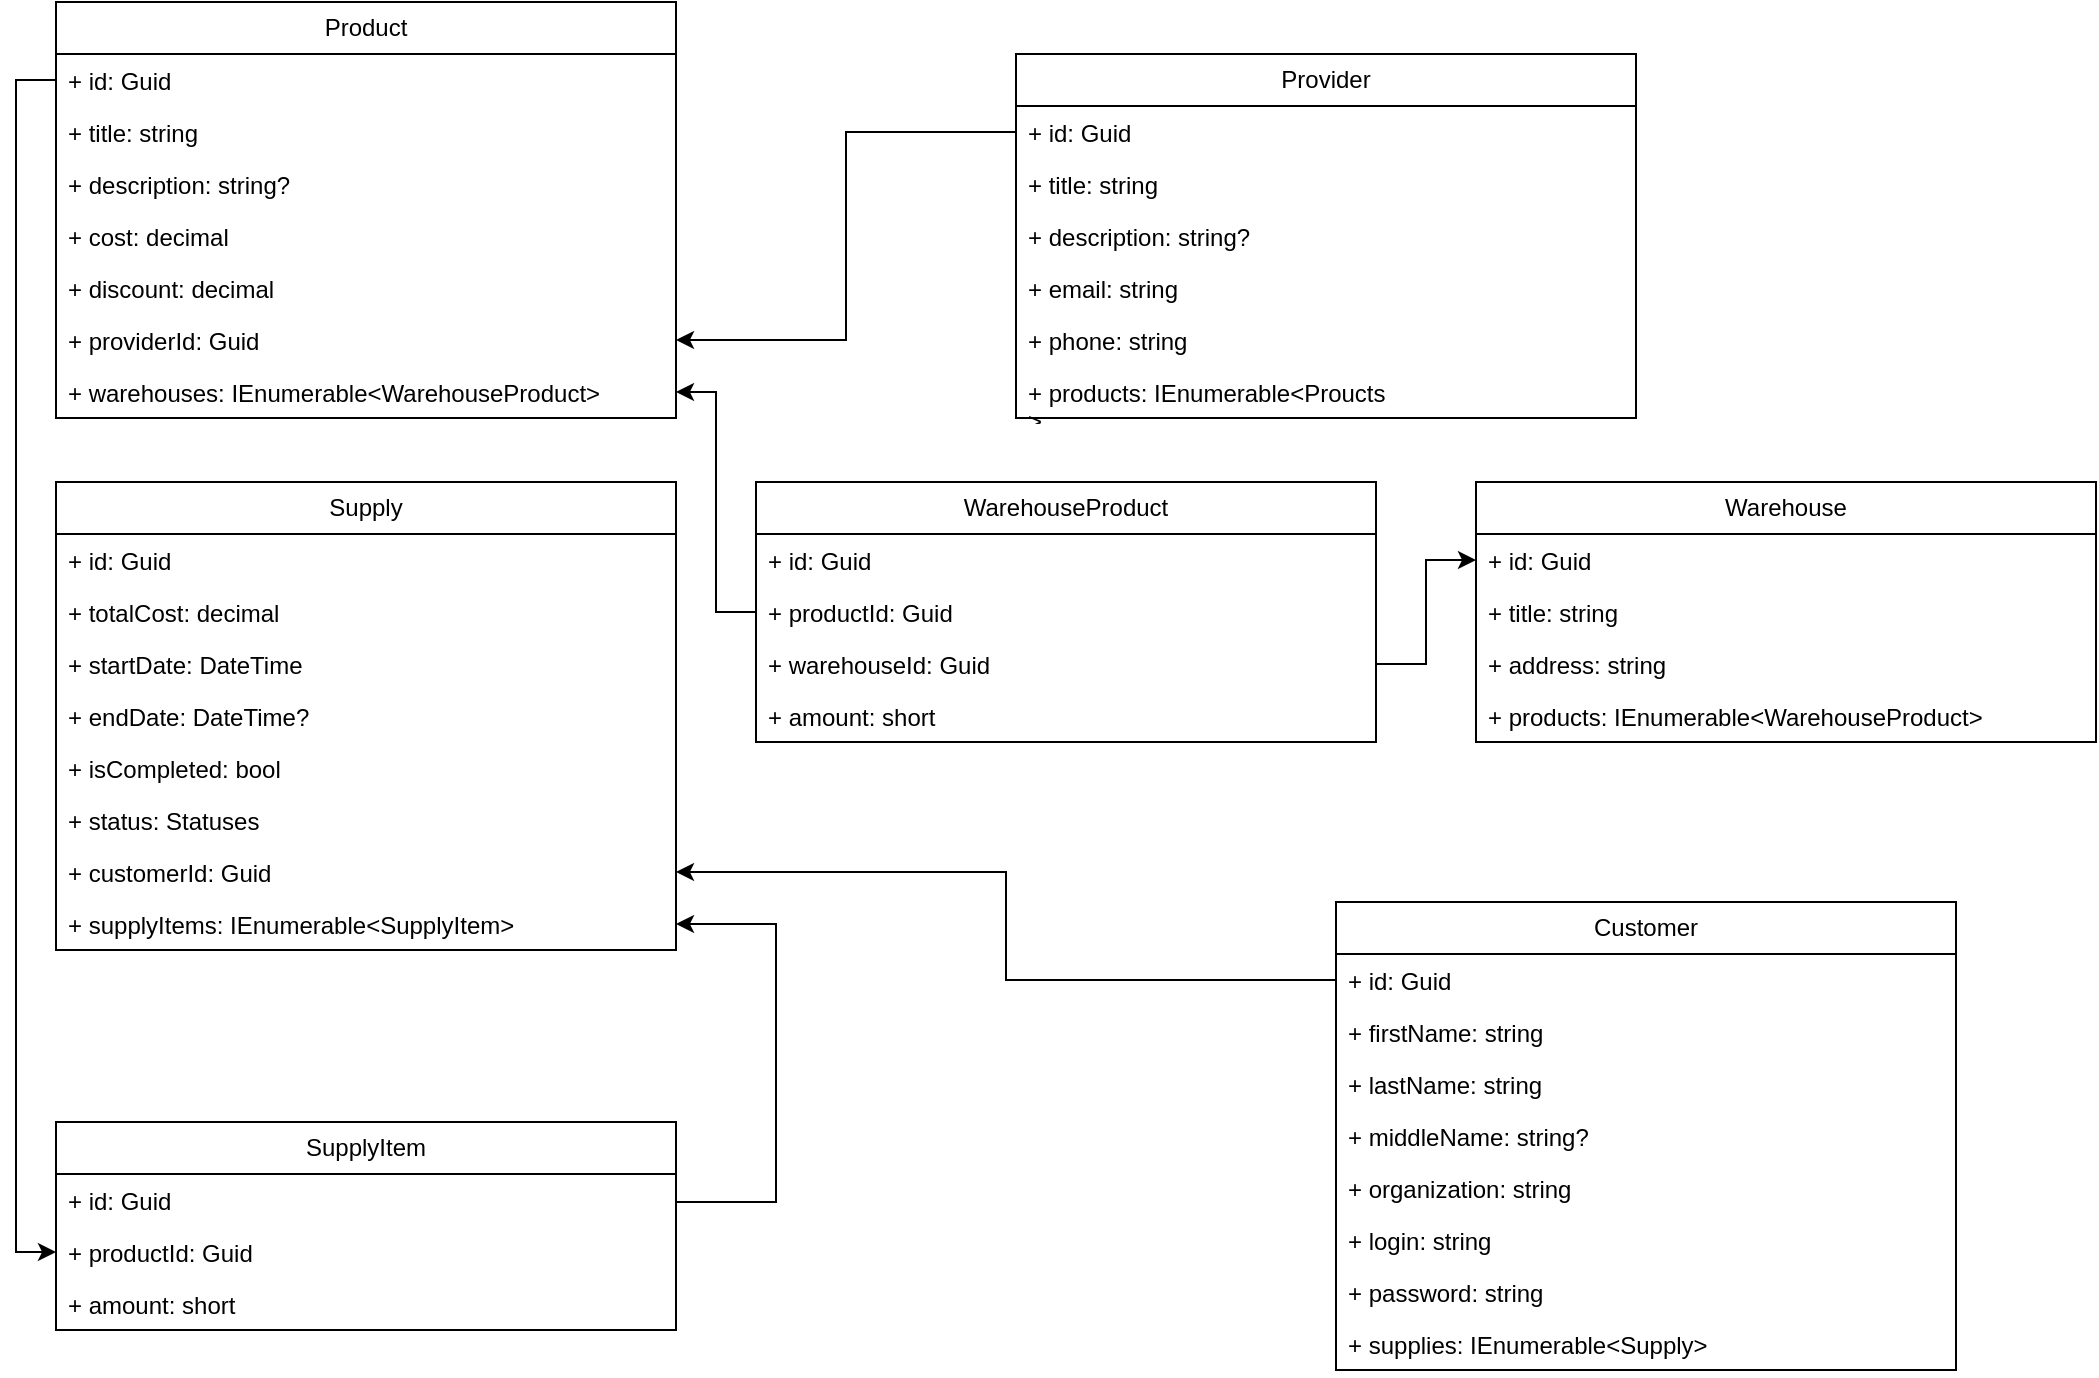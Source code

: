 <mxfile version="24.7.17">
  <diagram name="Страница — 1" id="dKa7TUHsfQtr3t0TJ6jG">
    <mxGraphModel dx="1195" dy="703" grid="1" gridSize="10" guides="1" tooltips="1" connect="1" arrows="1" fold="1" page="1" pageScale="1" pageWidth="827" pageHeight="1169" math="0" shadow="0">
      <root>
        <mxCell id="0" />
        <mxCell id="1" parent="0" />
        <mxCell id="sdEE0yO3-pFK95cnUZzF-1" value="Product" style="swimlane;fontStyle=0;childLayout=stackLayout;horizontal=1;startSize=26;fillColor=none;horizontalStack=0;resizeParent=1;resizeParentMax=0;resizeLast=0;collapsible=1;marginBottom=0;whiteSpace=wrap;html=1;" vertex="1" parent="1">
          <mxGeometry x="50" y="60" width="310" height="208" as="geometry" />
        </mxCell>
        <mxCell id="sdEE0yO3-pFK95cnUZzF-5" value="+ id: Guid" style="text;strokeColor=none;fillColor=none;align=left;verticalAlign=top;spacingLeft=4;spacingRight=4;overflow=hidden;rotatable=0;points=[[0,0.5],[1,0.5]];portConstraint=eastwest;whiteSpace=wrap;html=1;" vertex="1" parent="sdEE0yO3-pFK95cnUZzF-1">
          <mxGeometry y="26" width="310" height="26" as="geometry" />
        </mxCell>
        <mxCell id="sdEE0yO3-pFK95cnUZzF-2" value="+ title: string" style="text;strokeColor=none;fillColor=none;align=left;verticalAlign=top;spacingLeft=4;spacingRight=4;overflow=hidden;rotatable=0;points=[[0,0.5],[1,0.5]];portConstraint=eastwest;whiteSpace=wrap;html=1;" vertex="1" parent="sdEE0yO3-pFK95cnUZzF-1">
          <mxGeometry y="52" width="310" height="26" as="geometry" />
        </mxCell>
        <mxCell id="sdEE0yO3-pFK95cnUZzF-3" value="+ description: string?" style="text;strokeColor=none;fillColor=none;align=left;verticalAlign=top;spacingLeft=4;spacingRight=4;overflow=hidden;rotatable=0;points=[[0,0.5],[1,0.5]];portConstraint=eastwest;whiteSpace=wrap;html=1;" vertex="1" parent="sdEE0yO3-pFK95cnUZzF-1">
          <mxGeometry y="78" width="310" height="26" as="geometry" />
        </mxCell>
        <mxCell id="sdEE0yO3-pFK95cnUZzF-31" value="+ cost: decimal" style="text;strokeColor=none;fillColor=none;align=left;verticalAlign=top;spacingLeft=4;spacingRight=4;overflow=hidden;rotatable=0;points=[[0,0.5],[1,0.5]];portConstraint=eastwest;whiteSpace=wrap;html=1;" vertex="1" parent="sdEE0yO3-pFK95cnUZzF-1">
          <mxGeometry y="104" width="310" height="26" as="geometry" />
        </mxCell>
        <mxCell id="sdEE0yO3-pFK95cnUZzF-41" value="+ discount: decimal" style="text;strokeColor=none;fillColor=none;align=left;verticalAlign=top;spacingLeft=4;spacingRight=4;overflow=hidden;rotatable=0;points=[[0,0.5],[1,0.5]];portConstraint=eastwest;whiteSpace=wrap;html=1;" vertex="1" parent="sdEE0yO3-pFK95cnUZzF-1">
          <mxGeometry y="130" width="310" height="26" as="geometry" />
        </mxCell>
        <mxCell id="sdEE0yO3-pFK95cnUZzF-44" value="+ providerId: Guid" style="text;strokeColor=none;fillColor=none;align=left;verticalAlign=top;spacingLeft=4;spacingRight=4;overflow=hidden;rotatable=0;points=[[0,0.5],[1,0.5]];portConstraint=eastwest;whiteSpace=wrap;html=1;" vertex="1" parent="sdEE0yO3-pFK95cnUZzF-1">
          <mxGeometry y="156" width="310" height="26" as="geometry" />
        </mxCell>
        <mxCell id="sdEE0yO3-pFK95cnUZzF-32" value="+ warehouses: IEnumerable&amp;lt;WarehouseProduct&amp;gt;" style="text;strokeColor=none;fillColor=none;align=left;verticalAlign=top;spacingLeft=4;spacingRight=4;overflow=hidden;rotatable=0;points=[[0,0.5],[1,0.5]];portConstraint=eastwest;whiteSpace=wrap;html=1;" vertex="1" parent="sdEE0yO3-pFK95cnUZzF-1">
          <mxGeometry y="182" width="310" height="26" as="geometry" />
        </mxCell>
        <mxCell id="sdEE0yO3-pFK95cnUZzF-6" value="Provider" style="swimlane;fontStyle=0;childLayout=stackLayout;horizontal=1;startSize=26;fillColor=none;horizontalStack=0;resizeParent=1;resizeParentMax=0;resizeLast=0;collapsible=1;marginBottom=0;whiteSpace=wrap;html=1;" vertex="1" parent="1">
          <mxGeometry x="530" y="86" width="310" height="182" as="geometry" />
        </mxCell>
        <mxCell id="sdEE0yO3-pFK95cnUZzF-7" value="+ id: Guid" style="text;strokeColor=none;fillColor=none;align=left;verticalAlign=top;spacingLeft=4;spacingRight=4;overflow=hidden;rotatable=0;points=[[0,0.5],[1,0.5]];portConstraint=eastwest;whiteSpace=wrap;html=1;" vertex="1" parent="sdEE0yO3-pFK95cnUZzF-6">
          <mxGeometry y="26" width="310" height="26" as="geometry" />
        </mxCell>
        <mxCell id="sdEE0yO3-pFK95cnUZzF-8" value="+ title: string" style="text;strokeColor=none;fillColor=none;align=left;verticalAlign=top;spacingLeft=4;spacingRight=4;overflow=hidden;rotatable=0;points=[[0,0.5],[1,0.5]];portConstraint=eastwest;whiteSpace=wrap;html=1;" vertex="1" parent="sdEE0yO3-pFK95cnUZzF-6">
          <mxGeometry y="52" width="310" height="26" as="geometry" />
        </mxCell>
        <mxCell id="sdEE0yO3-pFK95cnUZzF-22" value="+ description: string?" style="text;strokeColor=none;fillColor=none;align=left;verticalAlign=top;spacingLeft=4;spacingRight=4;overflow=hidden;rotatable=0;points=[[0,0.5],[1,0.5]];portConstraint=eastwest;whiteSpace=wrap;html=1;" vertex="1" parent="sdEE0yO3-pFK95cnUZzF-6">
          <mxGeometry y="78" width="310" height="26" as="geometry" />
        </mxCell>
        <mxCell id="sdEE0yO3-pFK95cnUZzF-23" value="+ email: string" style="text;strokeColor=none;fillColor=none;align=left;verticalAlign=top;spacingLeft=4;spacingRight=4;overflow=hidden;rotatable=0;points=[[0,0.5],[1,0.5]];portConstraint=eastwest;whiteSpace=wrap;html=1;" vertex="1" parent="sdEE0yO3-pFK95cnUZzF-6">
          <mxGeometry y="104" width="310" height="26" as="geometry" />
        </mxCell>
        <mxCell id="sdEE0yO3-pFK95cnUZzF-24" value="+ phone: string" style="text;strokeColor=none;fillColor=none;align=left;verticalAlign=top;spacingLeft=4;spacingRight=4;overflow=hidden;rotatable=0;points=[[0,0.5],[1,0.5]];portConstraint=eastwest;whiteSpace=wrap;html=1;" vertex="1" parent="sdEE0yO3-pFK95cnUZzF-6">
          <mxGeometry y="130" width="310" height="26" as="geometry" />
        </mxCell>
        <mxCell id="sdEE0yO3-pFK95cnUZzF-59" value="+ products: IEnumerable&amp;lt;Proucts&lt;div&gt;&amp;gt;&lt;/div&gt;" style="text;strokeColor=none;fillColor=none;align=left;verticalAlign=top;spacingLeft=4;spacingRight=4;overflow=hidden;rotatable=0;points=[[0,0.5],[1,0.5]];portConstraint=eastwest;whiteSpace=wrap;html=1;" vertex="1" parent="sdEE0yO3-pFK95cnUZzF-6">
          <mxGeometry y="156" width="310" height="26" as="geometry" />
        </mxCell>
        <mxCell id="sdEE0yO3-pFK95cnUZzF-10" value="Warehouse" style="swimlane;fontStyle=0;childLayout=stackLayout;horizontal=1;startSize=26;fillColor=none;horizontalStack=0;resizeParent=1;resizeParentMax=0;resizeLast=0;collapsible=1;marginBottom=0;whiteSpace=wrap;html=1;" vertex="1" parent="1">
          <mxGeometry x="760" y="300" width="310" height="130" as="geometry" />
        </mxCell>
        <mxCell id="sdEE0yO3-pFK95cnUZzF-11" value="+ id: Guid" style="text;strokeColor=none;fillColor=none;align=left;verticalAlign=top;spacingLeft=4;spacingRight=4;overflow=hidden;rotatable=0;points=[[0,0.5],[1,0.5]];portConstraint=eastwest;whiteSpace=wrap;html=1;" vertex="1" parent="sdEE0yO3-pFK95cnUZzF-10">
          <mxGeometry y="26" width="310" height="26" as="geometry" />
        </mxCell>
        <mxCell id="sdEE0yO3-pFK95cnUZzF-12" value="+ title: string" style="text;strokeColor=none;fillColor=none;align=left;verticalAlign=top;spacingLeft=4;spacingRight=4;overflow=hidden;rotatable=0;points=[[0,0.5],[1,0.5]];portConstraint=eastwest;whiteSpace=wrap;html=1;" vertex="1" parent="sdEE0yO3-pFK95cnUZzF-10">
          <mxGeometry y="52" width="310" height="26" as="geometry" />
        </mxCell>
        <mxCell id="sdEE0yO3-pFK95cnUZzF-9" value="+ address: string" style="text;strokeColor=none;fillColor=none;align=left;verticalAlign=top;spacingLeft=4;spacingRight=4;overflow=hidden;rotatable=0;points=[[0,0.5],[1,0.5]];portConstraint=eastwest;whiteSpace=wrap;html=1;" vertex="1" parent="sdEE0yO3-pFK95cnUZzF-10">
          <mxGeometry y="78" width="310" height="26" as="geometry" />
        </mxCell>
        <mxCell id="sdEE0yO3-pFK95cnUZzF-45" value="+ products: IEnumerable&amp;lt;WarehouseProduct&amp;gt;" style="text;strokeColor=none;fillColor=none;align=left;verticalAlign=top;spacingLeft=4;spacingRight=4;overflow=hidden;rotatable=0;points=[[0,0.5],[1,0.5]];portConstraint=eastwest;whiteSpace=wrap;html=1;" vertex="1" parent="sdEE0yO3-pFK95cnUZzF-10">
          <mxGeometry y="104" width="310" height="26" as="geometry" />
        </mxCell>
        <mxCell id="sdEE0yO3-pFK95cnUZzF-14" value="Supply" style="swimlane;fontStyle=0;childLayout=stackLayout;horizontal=1;startSize=26;fillColor=none;horizontalStack=0;resizeParent=1;resizeParentMax=0;resizeLast=0;collapsible=1;marginBottom=0;whiteSpace=wrap;html=1;" vertex="1" parent="1">
          <mxGeometry x="50" y="300" width="310" height="234" as="geometry" />
        </mxCell>
        <mxCell id="sdEE0yO3-pFK95cnUZzF-15" value="+ id: Guid" style="text;strokeColor=none;fillColor=none;align=left;verticalAlign=top;spacingLeft=4;spacingRight=4;overflow=hidden;rotatable=0;points=[[0,0.5],[1,0.5]];portConstraint=eastwest;whiteSpace=wrap;html=1;" vertex="1" parent="sdEE0yO3-pFK95cnUZzF-14">
          <mxGeometry y="26" width="310" height="26" as="geometry" />
        </mxCell>
        <mxCell id="sdEE0yO3-pFK95cnUZzF-27" value="+ totalCost: decimal" style="text;strokeColor=none;fillColor=none;align=left;verticalAlign=top;spacingLeft=4;spacingRight=4;overflow=hidden;rotatable=0;points=[[0,0.5],[1,0.5]];portConstraint=eastwest;whiteSpace=wrap;html=1;" vertex="1" parent="sdEE0yO3-pFK95cnUZzF-14">
          <mxGeometry y="52" width="310" height="26" as="geometry" />
        </mxCell>
        <mxCell id="sdEE0yO3-pFK95cnUZzF-16" value="+ startDate: DateTime" style="text;strokeColor=none;fillColor=none;align=left;verticalAlign=top;spacingLeft=4;spacingRight=4;overflow=hidden;rotatable=0;points=[[0,0.5],[1,0.5]];portConstraint=eastwest;whiteSpace=wrap;html=1;" vertex="1" parent="sdEE0yO3-pFK95cnUZzF-14">
          <mxGeometry y="78" width="310" height="26" as="geometry" />
        </mxCell>
        <mxCell id="sdEE0yO3-pFK95cnUZzF-17" value="+ endDate: DateTime?" style="text;strokeColor=none;fillColor=none;align=left;verticalAlign=top;spacingLeft=4;spacingRight=4;overflow=hidden;rotatable=0;points=[[0,0.5],[1,0.5]];portConstraint=eastwest;whiteSpace=wrap;html=1;" vertex="1" parent="sdEE0yO3-pFK95cnUZzF-14">
          <mxGeometry y="104" width="310" height="26" as="geometry" />
        </mxCell>
        <mxCell id="sdEE0yO3-pFK95cnUZzF-29" value="+ isCompleted: bool" style="text;strokeColor=none;fillColor=none;align=left;verticalAlign=top;spacingLeft=4;spacingRight=4;overflow=hidden;rotatable=0;points=[[0,0.5],[1,0.5]];portConstraint=eastwest;whiteSpace=wrap;html=1;" vertex="1" parent="sdEE0yO3-pFK95cnUZzF-14">
          <mxGeometry y="130" width="310" height="26" as="geometry" />
        </mxCell>
        <mxCell id="sdEE0yO3-pFK95cnUZzF-63" value="+ status: Statuses" style="text;strokeColor=none;fillColor=none;align=left;verticalAlign=top;spacingLeft=4;spacingRight=4;overflow=hidden;rotatable=0;points=[[0,0.5],[1,0.5]];portConstraint=eastwest;whiteSpace=wrap;html=1;" vertex="1" parent="sdEE0yO3-pFK95cnUZzF-14">
          <mxGeometry y="156" width="310" height="26" as="geometry" />
        </mxCell>
        <mxCell id="sdEE0yO3-pFK95cnUZzF-56" value="+ customerId: Guid" style="text;strokeColor=none;fillColor=none;align=left;verticalAlign=top;spacingLeft=4;spacingRight=4;overflow=hidden;rotatable=0;points=[[0,0.5],[1,0.5]];portConstraint=eastwest;whiteSpace=wrap;html=1;" vertex="1" parent="sdEE0yO3-pFK95cnUZzF-14">
          <mxGeometry y="182" width="310" height="26" as="geometry" />
        </mxCell>
        <mxCell id="sdEE0yO3-pFK95cnUZzF-26" value="+ supplyItems: IEnumerable&amp;lt;SupplyItem&amp;gt;" style="text;strokeColor=none;fillColor=none;align=left;verticalAlign=top;spacingLeft=4;spacingRight=4;overflow=hidden;rotatable=0;points=[[0,0.5],[1,0.5]];portConstraint=eastwest;whiteSpace=wrap;html=1;" vertex="1" parent="sdEE0yO3-pFK95cnUZzF-14">
          <mxGeometry y="208" width="310" height="26" as="geometry" />
        </mxCell>
        <mxCell id="sdEE0yO3-pFK95cnUZzF-18" value="SupplyItem" style="swimlane;fontStyle=0;childLayout=stackLayout;horizontal=1;startSize=26;fillColor=none;horizontalStack=0;resizeParent=1;resizeParentMax=0;resizeLast=0;collapsible=1;marginBottom=0;whiteSpace=wrap;html=1;" vertex="1" parent="1">
          <mxGeometry x="50" y="620" width="310" height="104" as="geometry" />
        </mxCell>
        <mxCell id="sdEE0yO3-pFK95cnUZzF-19" value="+ id: Guid" style="text;strokeColor=none;fillColor=none;align=left;verticalAlign=top;spacingLeft=4;spacingRight=4;overflow=hidden;rotatable=0;points=[[0,0.5],[1,0.5]];portConstraint=eastwest;whiteSpace=wrap;html=1;" vertex="1" parent="sdEE0yO3-pFK95cnUZzF-18">
          <mxGeometry y="26" width="310" height="26" as="geometry" />
        </mxCell>
        <mxCell id="sdEE0yO3-pFK95cnUZzF-20" value="+ productId: Guid" style="text;strokeColor=none;fillColor=none;align=left;verticalAlign=top;spacingLeft=4;spacingRight=4;overflow=hidden;rotatable=0;points=[[0,0.5],[1,0.5]];portConstraint=eastwest;whiteSpace=wrap;html=1;" vertex="1" parent="sdEE0yO3-pFK95cnUZzF-18">
          <mxGeometry y="52" width="310" height="26" as="geometry" />
        </mxCell>
        <mxCell id="sdEE0yO3-pFK95cnUZzF-30" value="+ amount: short" style="text;strokeColor=none;fillColor=none;align=left;verticalAlign=top;spacingLeft=4;spacingRight=4;overflow=hidden;rotatable=0;points=[[0,0.5],[1,0.5]];portConstraint=eastwest;whiteSpace=wrap;html=1;" vertex="1" parent="sdEE0yO3-pFK95cnUZzF-18">
          <mxGeometry y="78" width="310" height="26" as="geometry" />
        </mxCell>
        <mxCell id="sdEE0yO3-pFK95cnUZzF-34" style="edgeStyle=orthogonalEdgeStyle;rounded=0;orthogonalLoop=1;jettySize=auto;html=1;exitX=0;exitY=0.5;exitDx=0;exitDy=0;entryX=0;entryY=0.5;entryDx=0;entryDy=0;" edge="1" parent="1" source="sdEE0yO3-pFK95cnUZzF-5" target="sdEE0yO3-pFK95cnUZzF-20">
          <mxGeometry relative="1" as="geometry" />
        </mxCell>
        <mxCell id="sdEE0yO3-pFK95cnUZzF-35" value="Customer" style="swimlane;fontStyle=0;childLayout=stackLayout;horizontal=1;startSize=26;fillColor=none;horizontalStack=0;resizeParent=1;resizeParentMax=0;resizeLast=0;collapsible=1;marginBottom=0;whiteSpace=wrap;html=1;" vertex="1" parent="1">
          <mxGeometry x="690" y="510" width="310" height="234" as="geometry" />
        </mxCell>
        <mxCell id="sdEE0yO3-pFK95cnUZzF-36" value="+ id: Guid" style="text;strokeColor=none;fillColor=none;align=left;verticalAlign=top;spacingLeft=4;spacingRight=4;overflow=hidden;rotatable=0;points=[[0,0.5],[1,0.5]];portConstraint=eastwest;whiteSpace=wrap;html=1;" vertex="1" parent="sdEE0yO3-pFK95cnUZzF-35">
          <mxGeometry y="26" width="310" height="26" as="geometry" />
        </mxCell>
        <mxCell id="sdEE0yO3-pFK95cnUZzF-37" value="+ firstName: string" style="text;strokeColor=none;fillColor=none;align=left;verticalAlign=top;spacingLeft=4;spacingRight=4;overflow=hidden;rotatable=0;points=[[0,0.5],[1,0.5]];portConstraint=eastwest;whiteSpace=wrap;html=1;" vertex="1" parent="sdEE0yO3-pFK95cnUZzF-35">
          <mxGeometry y="52" width="310" height="26" as="geometry" />
        </mxCell>
        <mxCell id="sdEE0yO3-pFK95cnUZzF-55" value="+ lastName: string" style="text;strokeColor=none;fillColor=none;align=left;verticalAlign=top;spacingLeft=4;spacingRight=4;overflow=hidden;rotatable=0;points=[[0,0.5],[1,0.5]];portConstraint=eastwest;whiteSpace=wrap;html=1;" vertex="1" parent="sdEE0yO3-pFK95cnUZzF-35">
          <mxGeometry y="78" width="310" height="26" as="geometry" />
        </mxCell>
        <mxCell id="sdEE0yO3-pFK95cnUZzF-54" value="+ middleName: string?" style="text;strokeColor=none;fillColor=none;align=left;verticalAlign=top;spacingLeft=4;spacingRight=4;overflow=hidden;rotatable=0;points=[[0,0.5],[1,0.5]];portConstraint=eastwest;whiteSpace=wrap;html=1;" vertex="1" parent="sdEE0yO3-pFK95cnUZzF-35">
          <mxGeometry y="104" width="310" height="26" as="geometry" />
        </mxCell>
        <mxCell id="sdEE0yO3-pFK95cnUZzF-38" value="+ organization: string" style="text;strokeColor=none;fillColor=none;align=left;verticalAlign=top;spacingLeft=4;spacingRight=4;overflow=hidden;rotatable=0;points=[[0,0.5],[1,0.5]];portConstraint=eastwest;whiteSpace=wrap;html=1;" vertex="1" parent="sdEE0yO3-pFK95cnUZzF-35">
          <mxGeometry y="130" width="310" height="26" as="geometry" />
        </mxCell>
        <mxCell id="sdEE0yO3-pFK95cnUZzF-39" value="+ login: string" style="text;strokeColor=none;fillColor=none;align=left;verticalAlign=top;spacingLeft=4;spacingRight=4;overflow=hidden;rotatable=0;points=[[0,0.5],[1,0.5]];portConstraint=eastwest;whiteSpace=wrap;html=1;" vertex="1" parent="sdEE0yO3-pFK95cnUZzF-35">
          <mxGeometry y="156" width="310" height="26" as="geometry" />
        </mxCell>
        <mxCell id="sdEE0yO3-pFK95cnUZzF-40" value="+ password: string" style="text;strokeColor=none;fillColor=none;align=left;verticalAlign=top;spacingLeft=4;spacingRight=4;overflow=hidden;rotatable=0;points=[[0,0.5],[1,0.5]];portConstraint=eastwest;whiteSpace=wrap;html=1;" vertex="1" parent="sdEE0yO3-pFK95cnUZzF-35">
          <mxGeometry y="182" width="310" height="26" as="geometry" />
        </mxCell>
        <mxCell id="sdEE0yO3-pFK95cnUZzF-61" value="+ supplies: IEnumerable&amp;lt;Su&lt;span style=&quot;background-color: initial;&quot;&gt;pply&amp;gt;&lt;/span&gt;" style="text;strokeColor=none;fillColor=none;align=left;verticalAlign=top;spacingLeft=4;spacingRight=4;overflow=hidden;rotatable=0;points=[[0,0.5],[1,0.5]];portConstraint=eastwest;whiteSpace=wrap;html=1;" vertex="1" parent="sdEE0yO3-pFK95cnUZzF-35">
          <mxGeometry y="208" width="310" height="26" as="geometry" />
        </mxCell>
        <mxCell id="sdEE0yO3-pFK95cnUZzF-50" style="edgeStyle=orthogonalEdgeStyle;rounded=0;orthogonalLoop=1;jettySize=auto;html=1;exitX=1;exitY=0.5;exitDx=0;exitDy=0;entryX=1;entryY=0.5;entryDx=0;entryDy=0;" edge="1" parent="1" source="sdEE0yO3-pFK95cnUZzF-19" target="sdEE0yO3-pFK95cnUZzF-26">
          <mxGeometry relative="1" as="geometry">
            <Array as="points">
              <mxPoint x="360" y="660" />
              <mxPoint x="410" y="660" />
              <mxPoint x="410" y="521" />
            </Array>
          </mxGeometry>
        </mxCell>
        <mxCell id="sdEE0yO3-pFK95cnUZzF-53" style="edgeStyle=orthogonalEdgeStyle;rounded=0;orthogonalLoop=1;jettySize=auto;html=1;exitX=0;exitY=0.5;exitDx=0;exitDy=0;entryX=1;entryY=0.5;entryDx=0;entryDy=0;" edge="1" parent="1" source="sdEE0yO3-pFK95cnUZzF-7" target="sdEE0yO3-pFK95cnUZzF-44">
          <mxGeometry relative="1" as="geometry" />
        </mxCell>
        <mxCell id="sdEE0yO3-pFK95cnUZzF-57" style="edgeStyle=orthogonalEdgeStyle;rounded=0;orthogonalLoop=1;jettySize=auto;html=1;exitX=0;exitY=0.5;exitDx=0;exitDy=0;entryX=1;entryY=0.5;entryDx=0;entryDy=0;" edge="1" parent="1" source="sdEE0yO3-pFK95cnUZzF-36" target="sdEE0yO3-pFK95cnUZzF-56">
          <mxGeometry relative="1" as="geometry" />
        </mxCell>
        <mxCell id="sdEE0yO3-pFK95cnUZzF-64" value="WarehouseProduct" style="swimlane;fontStyle=0;childLayout=stackLayout;horizontal=1;startSize=26;fillColor=none;horizontalStack=0;resizeParent=1;resizeParentMax=0;resizeLast=0;collapsible=1;marginBottom=0;whiteSpace=wrap;html=1;" vertex="1" parent="1">
          <mxGeometry x="400" y="300" width="310" height="130" as="geometry" />
        </mxCell>
        <mxCell id="sdEE0yO3-pFK95cnUZzF-65" value="+ id: Guid" style="text;strokeColor=none;fillColor=none;align=left;verticalAlign=top;spacingLeft=4;spacingRight=4;overflow=hidden;rotatable=0;points=[[0,0.5],[1,0.5]];portConstraint=eastwest;whiteSpace=wrap;html=1;" vertex="1" parent="sdEE0yO3-pFK95cnUZzF-64">
          <mxGeometry y="26" width="310" height="26" as="geometry" />
        </mxCell>
        <mxCell id="sdEE0yO3-pFK95cnUZzF-67" value="+ productId: Guid" style="text;strokeColor=none;fillColor=none;align=left;verticalAlign=top;spacingLeft=4;spacingRight=4;overflow=hidden;rotatable=0;points=[[0,0.5],[1,0.5]];portConstraint=eastwest;whiteSpace=wrap;html=1;" vertex="1" parent="sdEE0yO3-pFK95cnUZzF-64">
          <mxGeometry y="52" width="310" height="26" as="geometry" />
        </mxCell>
        <mxCell id="sdEE0yO3-pFK95cnUZzF-70" value="+ warehouseId: Guid" style="text;strokeColor=none;fillColor=none;align=left;verticalAlign=top;spacingLeft=4;spacingRight=4;overflow=hidden;rotatable=0;points=[[0,0.5],[1,0.5]];portConstraint=eastwest;whiteSpace=wrap;html=1;" vertex="1" parent="sdEE0yO3-pFK95cnUZzF-64">
          <mxGeometry y="78" width="310" height="26" as="geometry" />
        </mxCell>
        <mxCell id="sdEE0yO3-pFK95cnUZzF-69" value="+ amount: short" style="text;strokeColor=none;fillColor=none;align=left;verticalAlign=top;spacingLeft=4;spacingRight=4;overflow=hidden;rotatable=0;points=[[0,0.5],[1,0.5]];portConstraint=eastwest;whiteSpace=wrap;html=1;" vertex="1" parent="sdEE0yO3-pFK95cnUZzF-64">
          <mxGeometry y="104" width="310" height="26" as="geometry" />
        </mxCell>
        <mxCell id="sdEE0yO3-pFK95cnUZzF-73" style="edgeStyle=orthogonalEdgeStyle;rounded=0;orthogonalLoop=1;jettySize=auto;html=1;exitX=0;exitY=0.5;exitDx=0;exitDy=0;entryX=1;entryY=0.5;entryDx=0;entryDy=0;" edge="1" parent="1" source="sdEE0yO3-pFK95cnUZzF-67" target="sdEE0yO3-pFK95cnUZzF-32">
          <mxGeometry relative="1" as="geometry" />
        </mxCell>
        <mxCell id="sdEE0yO3-pFK95cnUZzF-74" style="edgeStyle=orthogonalEdgeStyle;rounded=0;orthogonalLoop=1;jettySize=auto;html=1;exitX=1;exitY=0.5;exitDx=0;exitDy=0;entryX=0;entryY=0.5;entryDx=0;entryDy=0;" edge="1" parent="1" source="sdEE0yO3-pFK95cnUZzF-70" target="sdEE0yO3-pFK95cnUZzF-11">
          <mxGeometry relative="1" as="geometry" />
        </mxCell>
      </root>
    </mxGraphModel>
  </diagram>
</mxfile>
